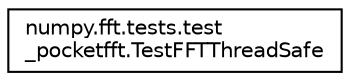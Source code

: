digraph "Graphical Class Hierarchy"
{
 // LATEX_PDF_SIZE
  edge [fontname="Helvetica",fontsize="10",labelfontname="Helvetica",labelfontsize="10"];
  node [fontname="Helvetica",fontsize="10",shape=record];
  rankdir="LR";
  Node0 [label="numpy.fft.tests.test\l_pocketfft.TestFFTThreadSafe",height=0.2,width=0.4,color="black", fillcolor="white", style="filled",URL="$classnumpy_1_1fft_1_1tests_1_1test__pocketfft_1_1TestFFTThreadSafe.html",tooltip=" "];
}
